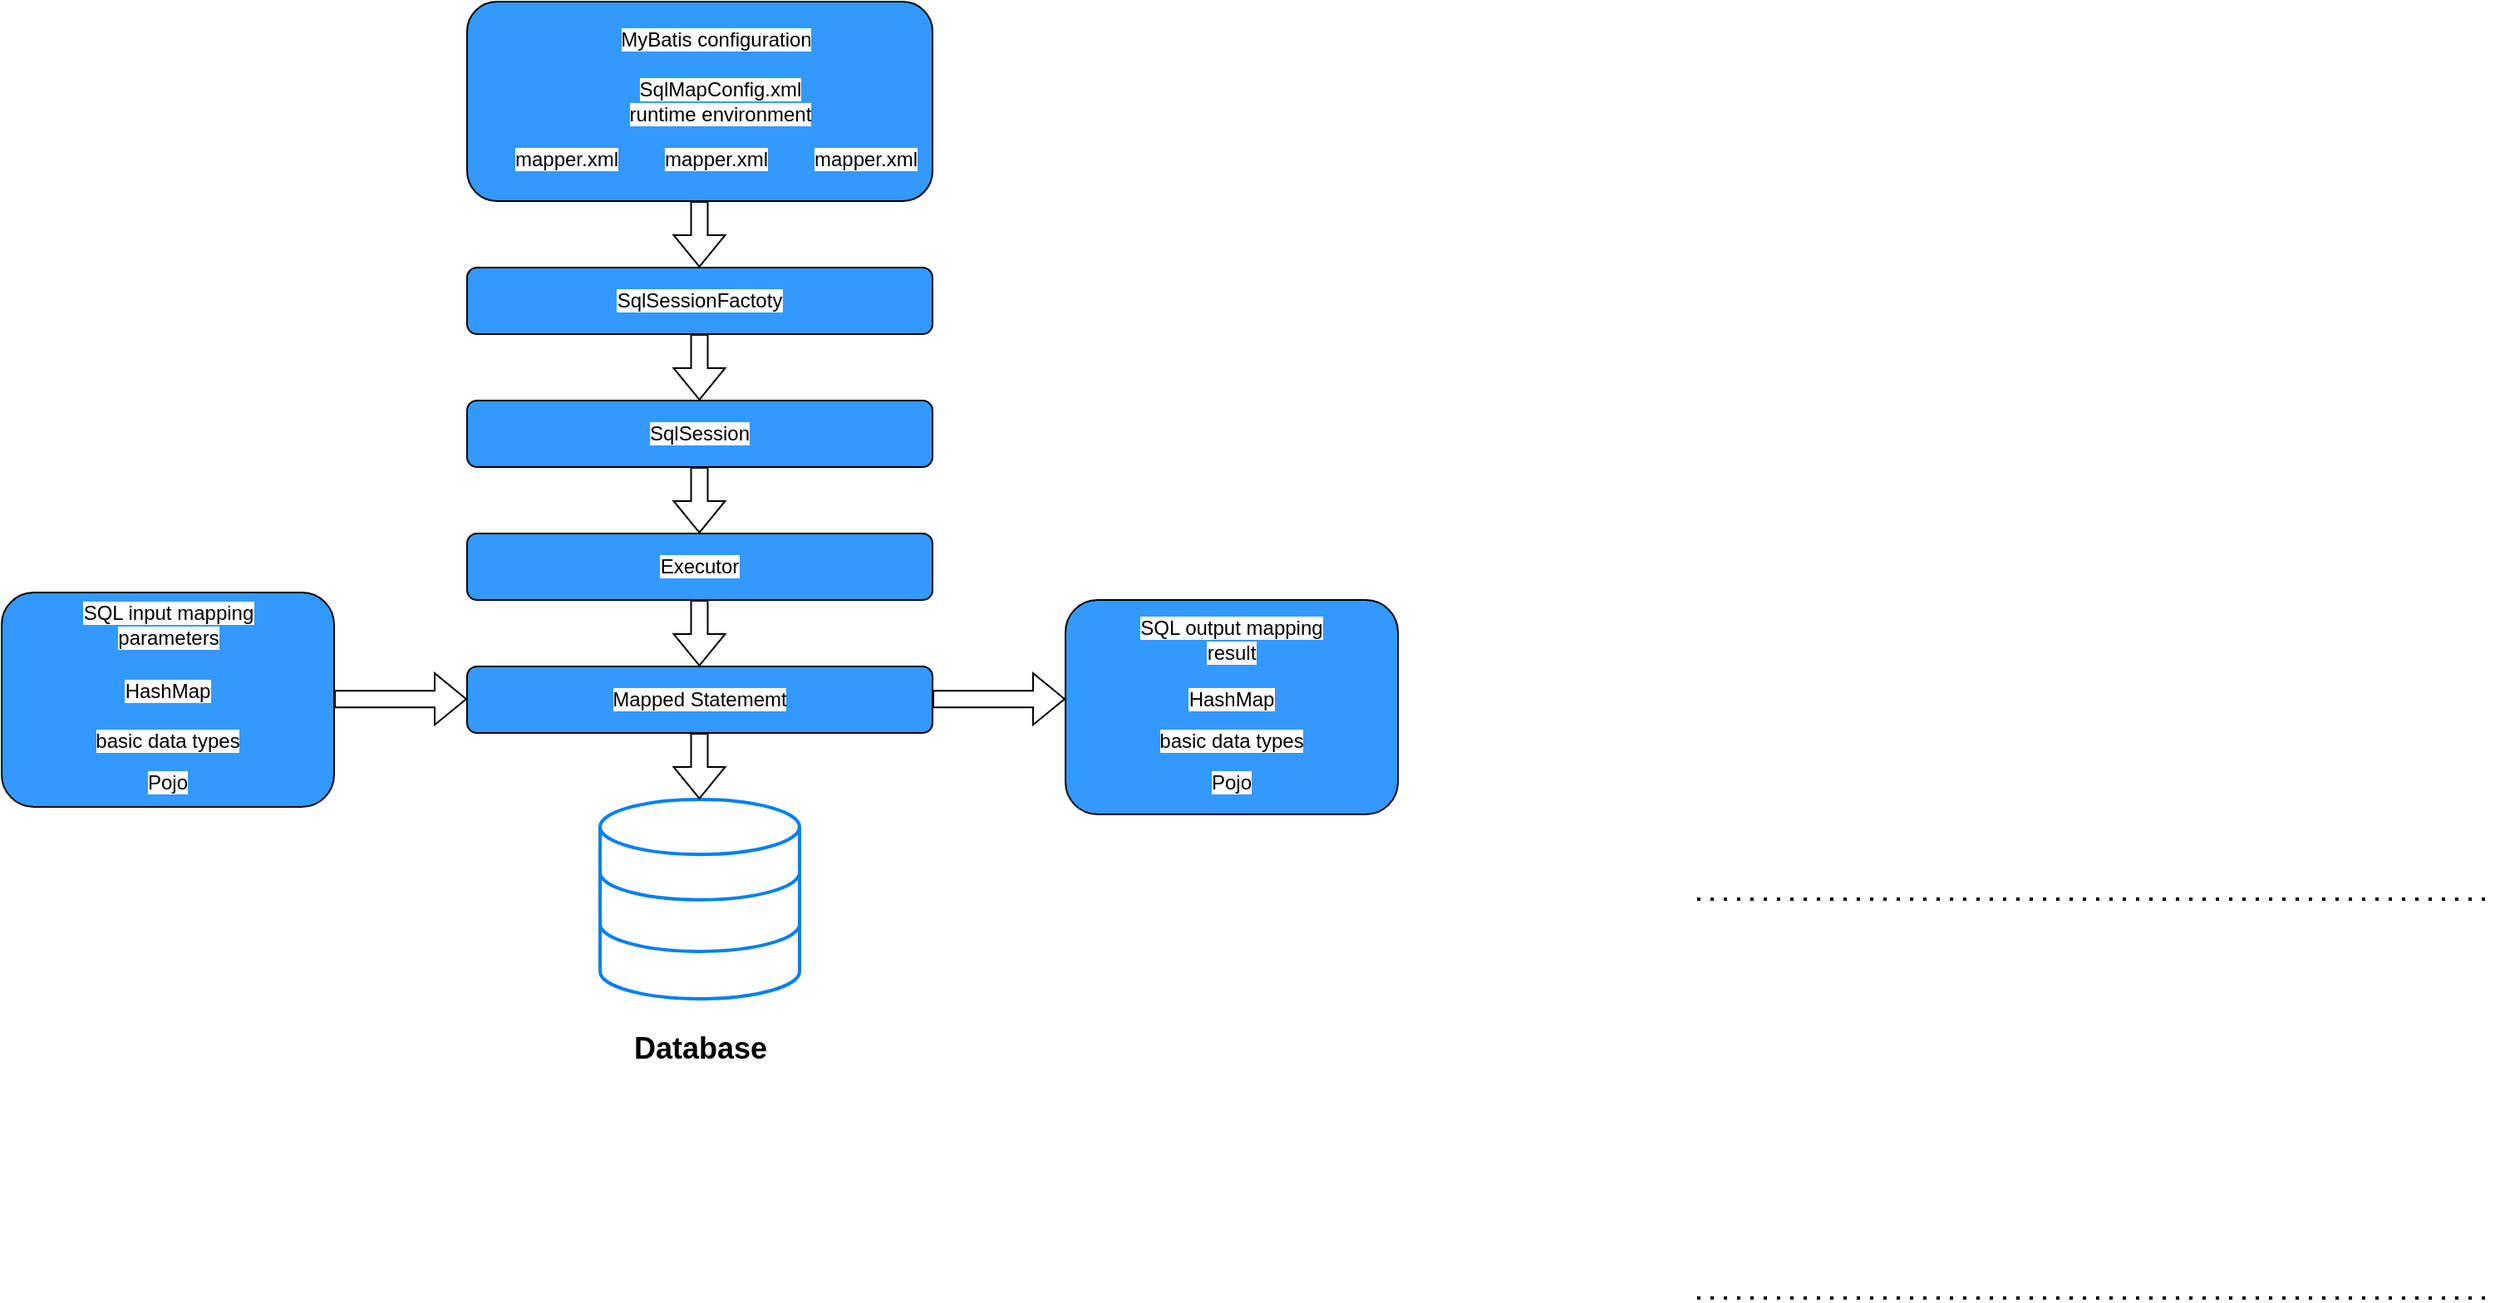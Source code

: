 <mxfile version="24.2.5" type="device">
  <diagram id="C5RBs43oDa-KdzZeNtuy" name="Page-1">
    <mxGraphModel dx="3189" dy="1384" grid="1" gridSize="10" guides="1" tooltips="1" connect="1" arrows="1" fold="1" page="1" pageScale="1" pageWidth="827" pageHeight="1169" math="0" shadow="0">
      <root>
        <mxCell id="WIyWlLk6GJQsqaUBKTNV-0" />
        <mxCell id="WIyWlLk6GJQsqaUBKTNV-1" parent="WIyWlLk6GJQsqaUBKTNV-0" />
        <mxCell id="FWQHCrg-YMvKmJAumSep-40" value="" style="endArrow=none;dashed=1;html=1;dashPattern=1 3;strokeWidth=2;rounded=0;" parent="WIyWlLk6GJQsqaUBKTNV-1" edge="1">
          <mxGeometry width="50" height="50" relative="1" as="geometry">
            <mxPoint x="400" y="880" as="sourcePoint" />
            <mxPoint x="880" y="880" as="targetPoint" />
          </mxGeometry>
        </mxCell>
        <mxCell id="FWQHCrg-YMvKmJAumSep-41" value="" style="endArrow=none;dashed=1;html=1;dashPattern=1 3;strokeWidth=2;rounded=0;" parent="WIyWlLk6GJQsqaUBKTNV-1" edge="1">
          <mxGeometry width="50" height="50" relative="1" as="geometry">
            <mxPoint x="400" y="640" as="sourcePoint" />
            <mxPoint x="880" y="640" as="targetPoint" />
          </mxGeometry>
        </mxCell>
        <mxCell id="4AU1inOxKgs4NgpyJQrt-2" value="" style="rounded=1;whiteSpace=wrap;html=1;fillColor=#3399FF;" parent="WIyWlLk6GJQsqaUBKTNV-1" vertex="1">
          <mxGeometry x="-340" y="100" width="280" height="120" as="geometry" />
        </mxCell>
        <mxCell id="4AU1inOxKgs4NgpyJQrt-3" value="&lt;span style=&quot;background-color: rgb(255, 255, 255);&quot;&gt;MyBatis configuration&lt;/span&gt;" style="text;html=1;align=center;verticalAlign=middle;whiteSpace=wrap;rounded=0;" parent="WIyWlLk6GJQsqaUBKTNV-1" vertex="1">
          <mxGeometry x="-250" y="108" width="120" height="30" as="geometry" />
        </mxCell>
        <mxCell id="4AU1inOxKgs4NgpyJQrt-4" value="&lt;span style=&quot;background-color: rgb(255, 255, 255);&quot;&gt;SqlMapConfig.xml&lt;/span&gt;&lt;div&gt;&lt;span style=&quot;background-color: rgb(255, 255, 255);&quot;&gt;runtime environment&lt;/span&gt;&lt;br&gt;&lt;/div&gt;" style="text;html=1;align=center;verticalAlign=middle;whiteSpace=wrap;rounded=0;" parent="WIyWlLk6GJQsqaUBKTNV-1" vertex="1">
          <mxGeometry x="-245" y="145" width="115" height="30" as="geometry" />
        </mxCell>
        <mxCell id="4AU1inOxKgs4NgpyJQrt-5" value="&lt;span style=&quot;background-color: rgb(255, 255, 255);&quot;&gt;mapper.xml&lt;/span&gt;" style="text;html=1;align=center;verticalAlign=middle;whiteSpace=wrap;rounded=0;" parent="WIyWlLk6GJQsqaUBKTNV-1" vertex="1">
          <mxGeometry x="-310" y="180" width="60" height="30" as="geometry" />
        </mxCell>
        <mxCell id="4AU1inOxKgs4NgpyJQrt-6" value="&lt;span style=&quot;background-color: rgb(255, 255, 255);&quot;&gt;mapper.xml&lt;/span&gt;" style="text;html=1;align=center;verticalAlign=middle;whiteSpace=wrap;rounded=0;" parent="WIyWlLk6GJQsqaUBKTNV-1" vertex="1">
          <mxGeometry x="-220" y="180" width="60" height="30" as="geometry" />
        </mxCell>
        <mxCell id="4AU1inOxKgs4NgpyJQrt-7" value="&lt;span style=&quot;background-color: rgb(255, 255, 255);&quot;&gt;mapper.xml&lt;/span&gt;" style="text;html=1;align=center;verticalAlign=middle;whiteSpace=wrap;rounded=0;" parent="WIyWlLk6GJQsqaUBKTNV-1" vertex="1">
          <mxGeometry x="-130" y="180" width="60" height="30" as="geometry" />
        </mxCell>
        <mxCell id="4AU1inOxKgs4NgpyJQrt-9" value="" style="rounded=1;whiteSpace=wrap;html=1;fillColor=#3399FF;" parent="WIyWlLk6GJQsqaUBKTNV-1" vertex="1">
          <mxGeometry x="-340" y="260" width="280" height="40" as="geometry" />
        </mxCell>
        <mxCell id="4AU1inOxKgs4NgpyJQrt-10" value="" style="rounded=1;whiteSpace=wrap;html=1;fillColor=#3399FF;" parent="WIyWlLk6GJQsqaUBKTNV-1" vertex="1">
          <mxGeometry x="-340" y="340" width="280" height="40" as="geometry" />
        </mxCell>
        <mxCell id="4AU1inOxKgs4NgpyJQrt-11" value="" style="rounded=1;whiteSpace=wrap;html=1;fillColor=#3399FF;" parent="WIyWlLk6GJQsqaUBKTNV-1" vertex="1">
          <mxGeometry x="-340" y="420" width="280" height="40" as="geometry" />
        </mxCell>
        <mxCell id="4AU1inOxKgs4NgpyJQrt-12" value="" style="rounded=1;whiteSpace=wrap;html=1;fillColor=#3399FF;" parent="WIyWlLk6GJQsqaUBKTNV-1" vertex="1">
          <mxGeometry x="-340" y="500" width="280" height="40" as="geometry" />
        </mxCell>
        <mxCell id="4AU1inOxKgs4NgpyJQrt-13" value="&lt;span style=&quot;background-color: rgb(255, 255, 255);&quot;&gt;SqlSessionFactoty&lt;/span&gt;" style="text;html=1;align=center;verticalAlign=middle;whiteSpace=wrap;rounded=0;" parent="WIyWlLk6GJQsqaUBKTNV-1" vertex="1">
          <mxGeometry x="-250" y="265" width="100" height="30" as="geometry" />
        </mxCell>
        <mxCell id="4AU1inOxKgs4NgpyJQrt-14" value="&lt;span style=&quot;background-color: rgb(255, 255, 255);&quot;&gt;SqlSession&lt;/span&gt;" style="text;html=1;align=center;verticalAlign=middle;whiteSpace=wrap;rounded=0;" parent="WIyWlLk6GJQsqaUBKTNV-1" vertex="1">
          <mxGeometry x="-240" y="345" width="80" height="30" as="geometry" />
        </mxCell>
        <mxCell id="4AU1inOxKgs4NgpyJQrt-15" value="&lt;span style=&quot;background-color: rgb(255, 255, 255);&quot;&gt;Executor&lt;/span&gt;" style="text;html=1;align=center;verticalAlign=middle;whiteSpace=wrap;rounded=0;" parent="WIyWlLk6GJQsqaUBKTNV-1" vertex="1">
          <mxGeometry x="-230" y="425" width="60" height="30" as="geometry" />
        </mxCell>
        <mxCell id="4AU1inOxKgs4NgpyJQrt-16" value="&lt;span style=&quot;background-color: rgb(255, 255, 255);&quot;&gt;Mapped Statememt&lt;/span&gt;" style="text;html=1;align=center;verticalAlign=middle;whiteSpace=wrap;rounded=0;" parent="WIyWlLk6GJQsqaUBKTNV-1" vertex="1">
          <mxGeometry x="-265" y="505" width="130" height="30" as="geometry" />
        </mxCell>
        <mxCell id="4AU1inOxKgs4NgpyJQrt-17" value="" style="html=1;verticalLabelPosition=bottom;align=center;labelBackgroundColor=#ffffff;verticalAlign=top;strokeWidth=2;strokeColor=#0080F0;shadow=0;dashed=0;shape=mxgraph.ios7.icons.data;" parent="WIyWlLk6GJQsqaUBKTNV-1" vertex="1">
          <mxGeometry x="-260" y="580" width="120" height="120" as="geometry" />
        </mxCell>
        <mxCell id="4AU1inOxKgs4NgpyJQrt-18" value="&lt;font style=&quot;font-size: 18px;&quot;&gt;&lt;b&gt;Datab&lt;/b&gt;&lt;/font&gt;&lt;b style=&quot;font-size: 18px; background-color: initial;&quot;&gt;ase&lt;/b&gt;" style="text;html=1;align=center;verticalAlign=middle;resizable=0;points=[];autosize=1;strokeColor=none;fillColor=none;" parent="WIyWlLk6GJQsqaUBKTNV-1" vertex="1">
          <mxGeometry x="-250" y="710" width="100" height="40" as="geometry" />
        </mxCell>
        <mxCell id="4AU1inOxKgs4NgpyJQrt-20" value="" style="shape=flexArrow;endArrow=classic;html=1;rounded=0;" parent="WIyWlLk6GJQsqaUBKTNV-1" edge="1">
          <mxGeometry width="50" height="50" relative="1" as="geometry">
            <mxPoint x="-200.24" y="220" as="sourcePoint" />
            <mxPoint x="-200.24" y="260" as="targetPoint" />
          </mxGeometry>
        </mxCell>
        <mxCell id="4AU1inOxKgs4NgpyJQrt-21" value="" style="shape=flexArrow;endArrow=classic;html=1;rounded=0;" parent="WIyWlLk6GJQsqaUBKTNV-1" edge="1">
          <mxGeometry width="50" height="50" relative="1" as="geometry">
            <mxPoint x="-200.24" y="300" as="sourcePoint" />
            <mxPoint x="-200.24" y="340" as="targetPoint" />
          </mxGeometry>
        </mxCell>
        <mxCell id="4AU1inOxKgs4NgpyJQrt-22" value="" style="shape=flexArrow;endArrow=classic;html=1;rounded=0;" parent="WIyWlLk6GJQsqaUBKTNV-1" edge="1">
          <mxGeometry width="50" height="50" relative="1" as="geometry">
            <mxPoint x="-200.24" y="380" as="sourcePoint" />
            <mxPoint x="-200.24" y="420" as="targetPoint" />
          </mxGeometry>
        </mxCell>
        <mxCell id="4AU1inOxKgs4NgpyJQrt-23" value="" style="shape=flexArrow;endArrow=classic;html=1;rounded=0;" parent="WIyWlLk6GJQsqaUBKTNV-1" edge="1">
          <mxGeometry width="50" height="50" relative="1" as="geometry">
            <mxPoint x="-200.24" y="460" as="sourcePoint" />
            <mxPoint x="-200.24" y="500" as="targetPoint" />
          </mxGeometry>
        </mxCell>
        <mxCell id="4AU1inOxKgs4NgpyJQrt-24" value="" style="shape=flexArrow;endArrow=classic;html=1;rounded=0;" parent="WIyWlLk6GJQsqaUBKTNV-1" edge="1">
          <mxGeometry width="50" height="50" relative="1" as="geometry">
            <mxPoint x="-200.24" y="540" as="sourcePoint" />
            <mxPoint x="-200.24" y="580" as="targetPoint" />
          </mxGeometry>
        </mxCell>
        <mxCell id="4AU1inOxKgs4NgpyJQrt-26" value="" style="rounded=1;whiteSpace=wrap;html=1;fillColor=#3399FF;" parent="WIyWlLk6GJQsqaUBKTNV-1" vertex="1">
          <mxGeometry x="-620" y="455.5" width="200" height="129" as="geometry" />
        </mxCell>
        <mxCell id="4AU1inOxKgs4NgpyJQrt-28" value="" style="rounded=1;whiteSpace=wrap;html=1;fillColor=#3399FF;" parent="WIyWlLk6GJQsqaUBKTNV-1" vertex="1">
          <mxGeometry x="20" y="460" width="200" height="129" as="geometry" />
        </mxCell>
        <mxCell id="4AU1inOxKgs4NgpyJQrt-29" value="" style="shape=flexArrow;endArrow=classic;html=1;rounded=0;" parent="WIyWlLk6GJQsqaUBKTNV-1" edge="1">
          <mxGeometry width="50" height="50" relative="1" as="geometry">
            <mxPoint x="-420" y="519.58" as="sourcePoint" />
            <mxPoint x="-340" y="519.58" as="targetPoint" />
          </mxGeometry>
        </mxCell>
        <mxCell id="4AU1inOxKgs4NgpyJQrt-30" value="" style="shape=flexArrow;endArrow=classic;html=1;rounded=0;" parent="WIyWlLk6GJQsqaUBKTNV-1" edge="1">
          <mxGeometry width="50" height="50" relative="1" as="geometry">
            <mxPoint x="-60" y="519.58" as="sourcePoint" />
            <mxPoint x="20" y="519.58" as="targetPoint" />
          </mxGeometry>
        </mxCell>
        <mxCell id="4AU1inOxKgs4NgpyJQrt-31" value="&lt;span style=&quot;background-color: rgb(255, 255, 255);&quot;&gt;SQL input mapping parameters&lt;/span&gt;" style="text;html=1;align=center;verticalAlign=middle;whiteSpace=wrap;rounded=0;" parent="WIyWlLk6GJQsqaUBKTNV-1" vertex="1">
          <mxGeometry x="-582.5" y="460" width="125" height="30" as="geometry" />
        </mxCell>
        <mxCell id="4AU1inOxKgs4NgpyJQrt-32" value="&lt;span style=&quot;background-color: rgb(255, 255, 255);&quot;&gt;HashMap&lt;/span&gt;" style="text;html=1;align=center;verticalAlign=middle;whiteSpace=wrap;rounded=0;" parent="WIyWlLk6GJQsqaUBKTNV-1" vertex="1">
          <mxGeometry x="-550" y="500" width="60" height="30" as="geometry" />
        </mxCell>
        <mxCell id="4AU1inOxKgs4NgpyJQrt-33" value="&lt;span style=&quot;background-color: rgb(255, 255, 255);&quot;&gt;basic data types&lt;/span&gt;" style="text;html=1;align=center;verticalAlign=middle;whiteSpace=wrap;rounded=0;" parent="WIyWlLk6GJQsqaUBKTNV-1" vertex="1">
          <mxGeometry x="-565" y="530" width="90" height="30" as="geometry" />
        </mxCell>
        <mxCell id="4AU1inOxKgs4NgpyJQrt-34" value="&lt;span style=&quot;background-color: rgb(255, 255, 255);&quot;&gt;Pojo&lt;/span&gt;" style="text;html=1;align=center;verticalAlign=middle;whiteSpace=wrap;rounded=0;" parent="WIyWlLk6GJQsqaUBKTNV-1" vertex="1">
          <mxGeometry x="-550" y="554.5" width="60" height="30" as="geometry" />
        </mxCell>
        <mxCell id="4AU1inOxKgs4NgpyJQrt-35" value="&lt;span style=&quot;background-color: rgb(255, 255, 255);&quot;&gt;SQL output mapping result&lt;/span&gt;" style="text;html=1;align=center;verticalAlign=middle;whiteSpace=wrap;rounded=0;" parent="WIyWlLk6GJQsqaUBKTNV-1" vertex="1">
          <mxGeometry x="60" y="469" width="120" height="30" as="geometry" />
        </mxCell>
        <mxCell id="4AU1inOxKgs4NgpyJQrt-37" value="&lt;span style=&quot;background-color: rgb(255, 255, 255);&quot;&gt;HashMap&lt;/span&gt;" style="text;html=1;align=center;verticalAlign=middle;whiteSpace=wrap;rounded=0;" parent="WIyWlLk6GJQsqaUBKTNV-1" vertex="1">
          <mxGeometry x="90" y="505" width="60" height="30" as="geometry" />
        </mxCell>
        <mxCell id="4AU1inOxKgs4NgpyJQrt-38" value="&lt;span style=&quot;background-color: rgb(255, 255, 255);&quot;&gt;basic data types&lt;/span&gt;" style="text;html=1;align=center;verticalAlign=middle;whiteSpace=wrap;rounded=0;" parent="WIyWlLk6GJQsqaUBKTNV-1" vertex="1">
          <mxGeometry x="75" y="530" width="90" height="30" as="geometry" />
        </mxCell>
        <mxCell id="4AU1inOxKgs4NgpyJQrt-39" value="&lt;span style=&quot;background-color: rgb(255, 255, 255);&quot;&gt;Pojo&lt;/span&gt;" style="text;html=1;align=center;verticalAlign=middle;whiteSpace=wrap;rounded=0;" parent="WIyWlLk6GJQsqaUBKTNV-1" vertex="1">
          <mxGeometry x="90" y="554.5" width="60" height="30" as="geometry" />
        </mxCell>
      </root>
    </mxGraphModel>
  </diagram>
</mxfile>
